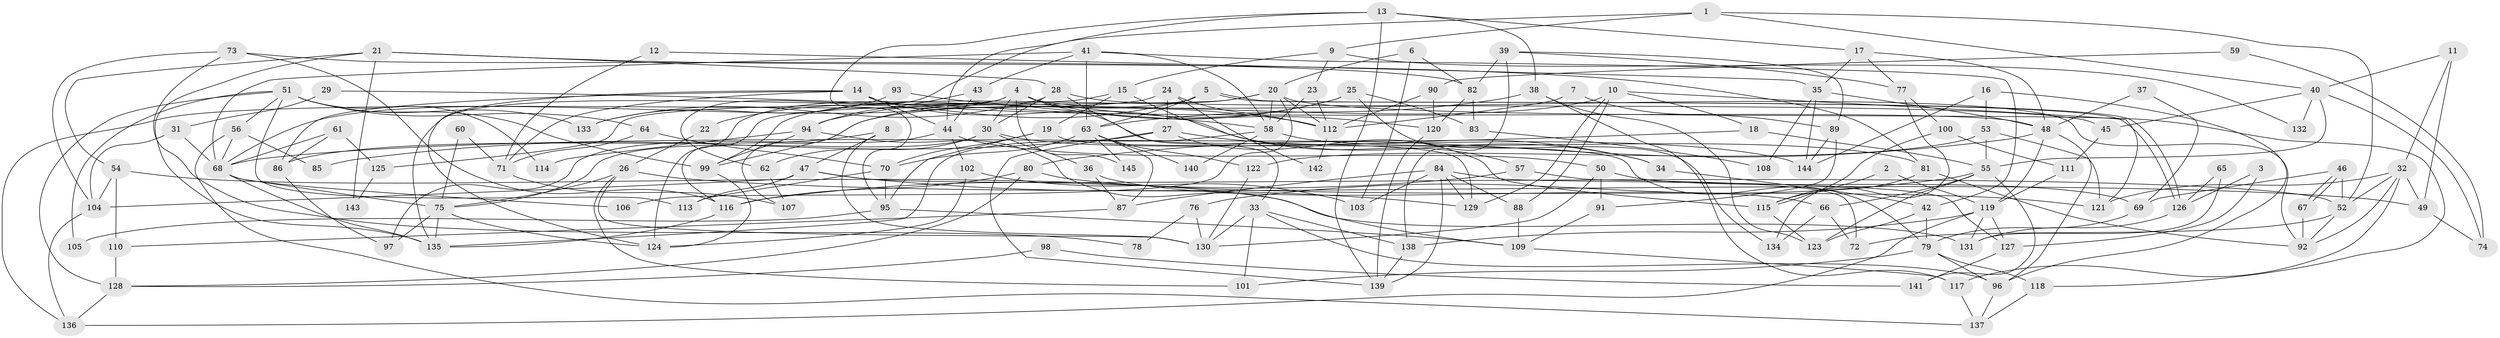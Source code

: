// coarse degree distribution, {8: 0.039603960396039604, 2: 0.15841584158415842, 13: 0.009900990099009901, 5: 0.18811881188118812, 3: 0.2079207920792079, 4: 0.1188118811881188, 7: 0.10891089108910891, 10: 0.019801980198019802, 6: 0.10891089108910891, 11: 0.009900990099009901, 9: 0.019801980198019802, 1: 0.009900990099009901}
// Generated by graph-tools (version 1.1) at 2025/52/02/27/25 19:52:02]
// undirected, 145 vertices, 290 edges
graph export_dot {
graph [start="1"]
  node [color=gray90,style=filled];
  1;
  2;
  3;
  4;
  5;
  6;
  7;
  8;
  9;
  10;
  11;
  12;
  13;
  14;
  15;
  16;
  17;
  18;
  19;
  20;
  21;
  22;
  23;
  24;
  25;
  26;
  27;
  28;
  29;
  30;
  31;
  32;
  33;
  34;
  35;
  36;
  37;
  38;
  39;
  40;
  41;
  42;
  43;
  44;
  45;
  46;
  47;
  48;
  49;
  50;
  51;
  52;
  53;
  54;
  55;
  56;
  57;
  58;
  59;
  60;
  61;
  62;
  63;
  64;
  65;
  66;
  67;
  68;
  69;
  70;
  71;
  72;
  73;
  74;
  75;
  76;
  77;
  78;
  79;
  80;
  81;
  82;
  83;
  84;
  85;
  86;
  87;
  88;
  89;
  90;
  91;
  92;
  93;
  94;
  95;
  96;
  97;
  98;
  99;
  100;
  101;
  102;
  103;
  104;
  105;
  106;
  107;
  108;
  109;
  110;
  111;
  112;
  113;
  114;
  115;
  116;
  117;
  118;
  119;
  120;
  121;
  122;
  123;
  124;
  125;
  126;
  127;
  128;
  129;
  130;
  131;
  132;
  133;
  134;
  135;
  136;
  137;
  138;
  139;
  140;
  141;
  142;
  143;
  144;
  145;
  1 -- 40;
  1 -- 9;
  1 -- 52;
  1 -- 62;
  2 -- 119;
  2 -- 115;
  3 -- 127;
  3 -- 126;
  4 -- 135;
  4 -- 92;
  4 -- 30;
  4 -- 68;
  4 -- 120;
  4 -- 129;
  4 -- 145;
  5 -- 126;
  5 -- 126;
  5 -- 124;
  5 -- 22;
  5 -- 63;
  6 -- 103;
  6 -- 20;
  6 -- 82;
  7 -- 112;
  7 -- 89;
  8 -- 86;
  8 -- 47;
  8 -- 130;
  9 -- 23;
  9 -- 15;
  9 -- 132;
  10 -- 129;
  10 -- 88;
  10 -- 18;
  10 -- 99;
  10 -- 121;
  11 -- 49;
  11 -- 32;
  11 -- 40;
  12 -- 71;
  12 -- 35;
  13 -- 95;
  13 -- 44;
  13 -- 17;
  13 -- 38;
  13 -- 139;
  14 -- 124;
  14 -- 48;
  14 -- 34;
  14 -- 44;
  14 -- 71;
  14 -- 86;
  15 -- 57;
  15 -- 19;
  15 -- 125;
  16 -- 96;
  16 -- 53;
  16 -- 144;
  17 -- 48;
  17 -- 35;
  17 -- 77;
  18 -- 68;
  18 -- 55;
  19 -- 70;
  19 -- 79;
  19 -- 95;
  20 -- 116;
  20 -- 99;
  20 -- 58;
  20 -- 106;
  20 -- 112;
  20 -- 118;
  21 -- 135;
  21 -- 81;
  21 -- 28;
  21 -- 54;
  21 -- 143;
  22 -- 26;
  23 -- 112;
  23 -- 58;
  24 -- 136;
  24 -- 27;
  24 -- 112;
  24 -- 142;
  25 -- 134;
  25 -- 94;
  25 -- 83;
  25 -- 107;
  26 -- 130;
  26 -- 75;
  26 -- 49;
  26 -- 101;
  27 -- 139;
  27 -- 115;
  27 -- 34;
  27 -- 85;
  28 -- 30;
  28 -- 33;
  28 -- 45;
  28 -- 133;
  29 -- 58;
  29 -- 31;
  30 -- 75;
  30 -- 36;
  30 -- 62;
  30 -- 144;
  31 -- 104;
  31 -- 68;
  32 -- 52;
  32 -- 117;
  32 -- 49;
  32 -- 92;
  32 -- 121;
  33 -- 130;
  33 -- 96;
  33 -- 101;
  33 -- 138;
  34 -- 42;
  35 -- 144;
  35 -- 48;
  35 -- 108;
  36 -- 87;
  36 -- 66;
  37 -- 48;
  37 -- 69;
  38 -- 123;
  38 -- 63;
  38 -- 117;
  39 -- 89;
  39 -- 82;
  39 -- 77;
  39 -- 138;
  40 -- 45;
  40 -- 55;
  40 -- 74;
  40 -- 132;
  41 -- 42;
  41 -- 63;
  41 -- 43;
  41 -- 58;
  41 -- 68;
  42 -- 79;
  42 -- 123;
  43 -- 44;
  43 -- 94;
  44 -- 50;
  44 -- 97;
  44 -- 102;
  45 -- 111;
  46 -- 52;
  46 -- 67;
  46 -- 67;
  46 -- 69;
  47 -- 104;
  47 -- 129;
  47 -- 52;
  47 -- 113;
  48 -- 96;
  48 -- 80;
  48 -- 119;
  49 -- 74;
  50 -- 130;
  50 -- 69;
  50 -- 91;
  51 -- 56;
  51 -- 113;
  51 -- 64;
  51 -- 99;
  51 -- 105;
  51 -- 114;
  51 -- 128;
  51 -- 133;
  52 -- 72;
  52 -- 92;
  53 -- 121;
  53 -- 55;
  53 -- 122;
  54 -- 104;
  54 -- 110;
  54 -- 131;
  55 -- 66;
  55 -- 76;
  55 -- 123;
  55 -- 141;
  56 -- 137;
  56 -- 68;
  56 -- 85;
  57 -- 72;
  57 -- 116;
  58 -- 81;
  58 -- 135;
  58 -- 140;
  59 -- 90;
  59 -- 74;
  60 -- 71;
  60 -- 75;
  61 -- 86;
  61 -- 68;
  61 -- 125;
  62 -- 107;
  63 -- 70;
  63 -- 87;
  63 -- 122;
  63 -- 140;
  63 -- 145;
  64 -- 71;
  64 -- 70;
  65 -- 126;
  65 -- 131;
  66 -- 72;
  66 -- 134;
  67 -- 92;
  68 -- 75;
  68 -- 106;
  68 -- 135;
  69 -- 79;
  70 -- 95;
  70 -- 113;
  71 -- 107;
  73 -- 116;
  73 -- 82;
  73 -- 78;
  73 -- 104;
  75 -- 135;
  75 -- 97;
  75 -- 124;
  76 -- 130;
  76 -- 78;
  77 -- 100;
  77 -- 134;
  79 -- 101;
  79 -- 96;
  79 -- 118;
  80 -- 121;
  80 -- 116;
  80 -- 128;
  81 -- 92;
  81 -- 115;
  82 -- 120;
  82 -- 83;
  83 -- 108;
  84 -- 87;
  84 -- 139;
  84 -- 88;
  84 -- 103;
  84 -- 127;
  84 -- 129;
  86 -- 97;
  87 -- 110;
  88 -- 109;
  89 -- 91;
  89 -- 144;
  90 -- 112;
  90 -- 120;
  91 -- 109;
  93 -- 133;
  93 -- 112;
  94 -- 99;
  94 -- 109;
  94 -- 114;
  95 -- 105;
  95 -- 109;
  96 -- 137;
  98 -- 128;
  98 -- 141;
  99 -- 124;
  100 -- 115;
  100 -- 111;
  102 -- 124;
  102 -- 103;
  104 -- 136;
  109 -- 117;
  110 -- 128;
  111 -- 119;
  112 -- 142;
  115 -- 123;
  116 -- 135;
  117 -- 137;
  118 -- 137;
  119 -- 138;
  119 -- 127;
  119 -- 131;
  119 -- 136;
  120 -- 139;
  122 -- 130;
  125 -- 143;
  126 -- 131;
  127 -- 141;
  128 -- 136;
  138 -- 139;
}
